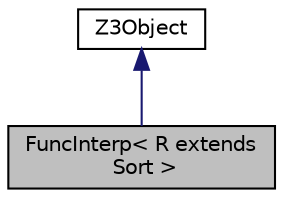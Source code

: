 digraph "FuncInterp&lt; R extends Sort &gt;"
{
  edge [fontname="Helvetica",fontsize="10",labelfontname="Helvetica",labelfontsize="10"];
  node [fontname="Helvetica",fontsize="10",shape=record];
  Node0 [label="FuncInterp\< R extends\l Sort \>",height=0.2,width=0.4,color="black", fillcolor="grey75", style="filled", fontcolor="black"];
  Node1 -> Node0 [dir="back",color="midnightblue",fontsize="10",style="solid",fontname="Helvetica"];
  Node1 [label="Z3Object",height=0.2,width=0.4,color="black", fillcolor="white", style="filled",URL="$classcom_1_1microsoft_1_1z3_1_1_z3_object.html"];
}
